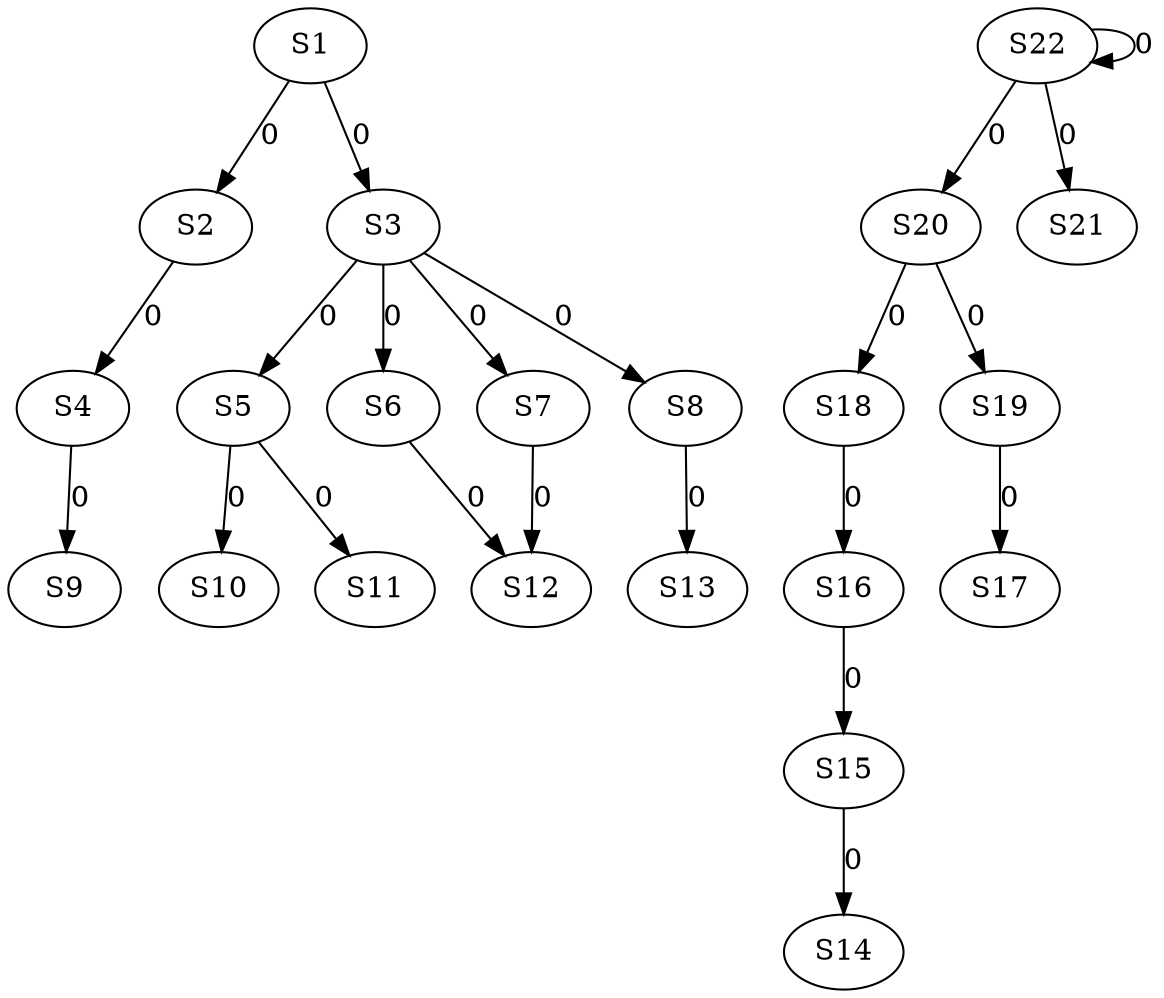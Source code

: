strict digraph {
	S1 -> S2 [ label = 0 ];
	S1 -> S3 [ label = 0 ];
	S2 -> S4 [ label = 0 ];
	S3 -> S5 [ label = 0 ];
	S3 -> S6 [ label = 0 ];
	S3 -> S7 [ label = 0 ];
	S3 -> S8 [ label = 0 ];
	S4 -> S9 [ label = 0 ];
	S5 -> S10 [ label = 0 ];
	S5 -> S11 [ label = 0 ];
	S7 -> S12 [ label = 0 ];
	S8 -> S13 [ label = 0 ];
	S15 -> S14 [ label = 0 ];
	S16 -> S15 [ label = 0 ];
	S18 -> S16 [ label = 0 ];
	S19 -> S17 [ label = 0 ];
	S20 -> S18 [ label = 0 ];
	S20 -> S19 [ label = 0 ];
	S22 -> S20 [ label = 0 ];
	S22 -> S21 [ label = 0 ];
	S22 -> S22 [ label = 0 ];
	S6 -> S12 [ label = 0 ];
}